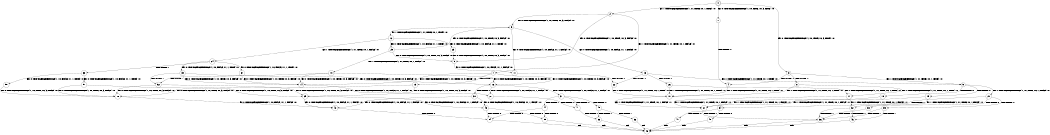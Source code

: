 digraph BCG {
size = "7, 10.5";
center = TRUE;
node [shape = circle];
0 [peripheries = 2];
0 -> 1 [label = "EX !0 !ATOMIC_EXCH_BRANCH (1, +0, TRUE, +0, 3, TRUE) !:0:"];
0 -> 2 [label = "EX !1 !ATOMIC_EXCH_BRANCH (1, +1, TRUE, +0, 1, TRUE) !:0:"];
0 -> 3 [label = "EX !0 !ATOMIC_EXCH_BRANCH (1, +0, TRUE, +0, 3, TRUE) !:0:"];
1 -> 4 [label = "TERMINATE !0"];
2 -> 5 [label = "EX !0 !ATOMIC_EXCH_BRANCH (1, +0, TRUE, +0, 3, FALSE) !:0:"];
2 -> 6 [label = "EX !0 !ATOMIC_EXCH_BRANCH (1, +0, TRUE, +0, 3, FALSE) !:0:"];
2 -> 7 [label = "EX !1 !ATOMIC_EXCH_BRANCH (1, +1, TRUE, +0, 1, FALSE) !:0:"];
3 -> 4 [label = "TERMINATE !0"];
3 -> 8 [label = "TERMINATE !0"];
3 -> 9 [label = "EX !1 !ATOMIC_EXCH_BRANCH (1, +1, TRUE, +0, 1, TRUE) !:0:"];
4 -> 10 [label = "EX !1 !ATOMIC_EXCH_BRANCH (1, +1, TRUE, +0, 1, TRUE) !:1:"];
5 -> 11 [label = "EX !0 !ATOMIC_EXCH_BRANCH (1, +0, FALSE, +1, 1, FALSE) !:0:"];
6 -> 11 [label = "EX !0 !ATOMIC_EXCH_BRANCH (1, +0, FALSE, +1, 1, FALSE) !:0:"];
6 -> 12 [label = "EX !1 !ATOMIC_EXCH_BRANCH (1, +1, TRUE, +0, 1, TRUE) !:0:"];
6 -> 13 [label = "EX !0 !ATOMIC_EXCH_BRANCH (1, +0, FALSE, +1, 1, FALSE) !:0:"];
7 -> 14 [label = "EX !0 !ATOMIC_EXCH_BRANCH (1, +0, TRUE, +0, 3, FALSE) !:0:"];
7 -> 15 [label = "TERMINATE !1"];
7 -> 16 [label = "EX !0 !ATOMIC_EXCH_BRANCH (1, +0, TRUE, +0, 3, FALSE) !:0:"];
8 -> 10 [label = "EX !1 !ATOMIC_EXCH_BRANCH (1, +1, TRUE, +0, 1, TRUE) !:1:"];
8 -> 17 [label = "EX !1 !ATOMIC_EXCH_BRANCH (1, +1, TRUE, +0, 1, TRUE) !:1:"];
9 -> 18 [label = "TERMINATE !0"];
9 -> 19 [label = "TERMINATE !0"];
9 -> 20 [label = "EX !1 !ATOMIC_EXCH_BRANCH (1, +1, TRUE, +0, 1, FALSE) !:0:"];
10 -> 21 [label = "EX !1 !ATOMIC_EXCH_BRANCH (1, +1, TRUE, +0, 1, FALSE) !:1:"];
11 -> 22 [label = "TERMINATE !0"];
12 -> 23 [label = "EX !0 !ATOMIC_EXCH_BRANCH (1, +0, FALSE, +1, 1, TRUE) !:0:"];
12 -> 24 [label = "EX !1 !ATOMIC_EXCH_BRANCH (1, +1, TRUE, +0, 1, FALSE) !:0:"];
12 -> 25 [label = "EX !0 !ATOMIC_EXCH_BRANCH (1, +0, FALSE, +1, 1, TRUE) !:0:"];
13 -> 22 [label = "TERMINATE !0"];
13 -> 26 [label = "TERMINATE !0"];
13 -> 9 [label = "EX !1 !ATOMIC_EXCH_BRANCH (1, +1, TRUE, +0, 1, TRUE) !:0:"];
14 -> 27 [label = "EX !0 !ATOMIC_EXCH_BRANCH (1, +0, FALSE, +1, 1, FALSE) !:0:"];
15 -> 28 [label = "EX !0 !ATOMIC_EXCH_BRANCH (1, +0, TRUE, +0, 3, FALSE) !:0:"];
15 -> 29 [label = "EX !0 !ATOMIC_EXCH_BRANCH (1, +0, TRUE, +0, 3, FALSE) !:0:"];
16 -> 27 [label = "EX !0 !ATOMIC_EXCH_BRANCH (1, +0, FALSE, +1, 1, FALSE) !:0:"];
16 -> 30 [label = "TERMINATE !1"];
16 -> 31 [label = "EX !0 !ATOMIC_EXCH_BRANCH (1, +0, FALSE, +1, 1, FALSE) !:0:"];
17 -> 21 [label = "EX !1 !ATOMIC_EXCH_BRANCH (1, +1, TRUE, +0, 1, FALSE) !:1:"];
17 -> 32 [label = "EX !1 !ATOMIC_EXCH_BRANCH (1, +1, TRUE, +0, 1, FALSE) !:1:"];
18 -> 21 [label = "EX !1 !ATOMIC_EXCH_BRANCH (1, +1, TRUE, +0, 1, FALSE) !:1:"];
19 -> 21 [label = "EX !1 !ATOMIC_EXCH_BRANCH (1, +1, TRUE, +0, 1, FALSE) !:1:"];
19 -> 32 [label = "EX !1 !ATOMIC_EXCH_BRANCH (1, +1, TRUE, +0, 1, FALSE) !:1:"];
20 -> 33 [label = "TERMINATE !0"];
20 -> 34 [label = "TERMINATE !1"];
20 -> 35 [label = "TERMINATE !0"];
21 -> 36 [label = "TERMINATE !1"];
22 -> 10 [label = "EX !1 !ATOMIC_EXCH_BRANCH (1, +1, TRUE, +0, 1, TRUE) !:1:"];
23 -> 5 [label = "EX !0 !ATOMIC_EXCH_BRANCH (1, +0, TRUE, +0, 3, FALSE) !:0:"];
24 -> 37 [label = "EX !0 !ATOMIC_EXCH_BRANCH (1, +0, FALSE, +1, 1, TRUE) !:0:"];
24 -> 38 [label = "TERMINATE !1"];
24 -> 39 [label = "EX !0 !ATOMIC_EXCH_BRANCH (1, +0, FALSE, +1, 1, TRUE) !:0:"];
25 -> 5 [label = "EX !0 !ATOMIC_EXCH_BRANCH (1, +0, TRUE, +0, 3, FALSE) !:0:"];
25 -> 40 [label = "EX !1 !ATOMIC_EXCH_BRANCH (1, +1, TRUE, +0, 1, FALSE) !:0:"];
25 -> 6 [label = "EX !0 !ATOMIC_EXCH_BRANCH (1, +0, TRUE, +0, 3, FALSE) !:0:"];
26 -> 10 [label = "EX !1 !ATOMIC_EXCH_BRANCH (1, +1, TRUE, +0, 1, TRUE) !:1:"];
26 -> 17 [label = "EX !1 !ATOMIC_EXCH_BRANCH (1, +1, TRUE, +0, 1, TRUE) !:1:"];
27 -> 41 [label = "TERMINATE !0"];
28 -> 42 [label = "EX !0 !ATOMIC_EXCH_BRANCH (1, +0, FALSE, +1, 1, FALSE) !:0:"];
29 -> 42 [label = "EX !0 !ATOMIC_EXCH_BRANCH (1, +0, FALSE, +1, 1, FALSE) !:0:"];
29 -> 43 [label = "EX !0 !ATOMIC_EXCH_BRANCH (1, +0, FALSE, +1, 1, FALSE) !:0:"];
30 -> 42 [label = "EX !0 !ATOMIC_EXCH_BRANCH (1, +0, FALSE, +1, 1, FALSE) !:0:"];
30 -> 43 [label = "EX !0 !ATOMIC_EXCH_BRANCH (1, +0, FALSE, +1, 1, FALSE) !:0:"];
31 -> 41 [label = "TERMINATE !0"];
31 -> 44 [label = "TERMINATE !1"];
31 -> 45 [label = "TERMINATE !0"];
32 -> 36 [label = "TERMINATE !1"];
32 -> 46 [label = "TERMINATE !1"];
33 -> 36 [label = "TERMINATE !1"];
34 -> 47 [label = "TERMINATE !0"];
34 -> 48 [label = "TERMINATE !0"];
35 -> 36 [label = "TERMINATE !1"];
35 -> 46 [label = "TERMINATE !1"];
36 -> 49 [label = "exit"];
37 -> 14 [label = "EX !0 !ATOMIC_EXCH_BRANCH (1, +0, TRUE, +0, 3, FALSE) !:0:"];
38 -> 50 [label = "EX !0 !ATOMIC_EXCH_BRANCH (1, +0, FALSE, +1, 1, TRUE) !:0:"];
38 -> 51 [label = "EX !0 !ATOMIC_EXCH_BRANCH (1, +0, FALSE, +1, 1, TRUE) !:0:"];
39 -> 14 [label = "EX !0 !ATOMIC_EXCH_BRANCH (1, +0, TRUE, +0, 3, FALSE) !:0:"];
39 -> 52 [label = "TERMINATE !1"];
39 -> 16 [label = "EX !0 !ATOMIC_EXCH_BRANCH (1, +0, TRUE, +0, 3, FALSE) !:0:"];
40 -> 14 [label = "EX !0 !ATOMIC_EXCH_BRANCH (1, +0, TRUE, +0, 3, FALSE) !:0:"];
40 -> 52 [label = "TERMINATE !1"];
40 -> 16 [label = "EX !0 !ATOMIC_EXCH_BRANCH (1, +0, TRUE, +0, 3, FALSE) !:0:"];
41 -> 53 [label = "TERMINATE !1"];
42 -> 54 [label = "TERMINATE !0"];
43 -> 54 [label = "TERMINATE !0"];
43 -> 55 [label = "TERMINATE !0"];
44 -> 54 [label = "TERMINATE !0"];
44 -> 55 [label = "TERMINATE !0"];
45 -> 53 [label = "TERMINATE !1"];
45 -> 56 [label = "TERMINATE !1"];
46 -> 49 [label = "exit"];
47 -> 49 [label = "exit"];
48 -> 49 [label = "exit"];
50 -> 28 [label = "EX !0 !ATOMIC_EXCH_BRANCH (1, +0, TRUE, +0, 3, FALSE) !:0:"];
51 -> 28 [label = "EX !0 !ATOMIC_EXCH_BRANCH (1, +0, TRUE, +0, 3, FALSE) !:0:"];
51 -> 29 [label = "EX !0 !ATOMIC_EXCH_BRANCH (1, +0, TRUE, +0, 3, FALSE) !:0:"];
52 -> 28 [label = "EX !0 !ATOMIC_EXCH_BRANCH (1, +0, TRUE, +0, 3, FALSE) !:0:"];
52 -> 29 [label = "EX !0 !ATOMIC_EXCH_BRANCH (1, +0, TRUE, +0, 3, FALSE) !:0:"];
53 -> 49 [label = "exit"];
54 -> 49 [label = "exit"];
55 -> 49 [label = "exit"];
56 -> 49 [label = "exit"];
}
